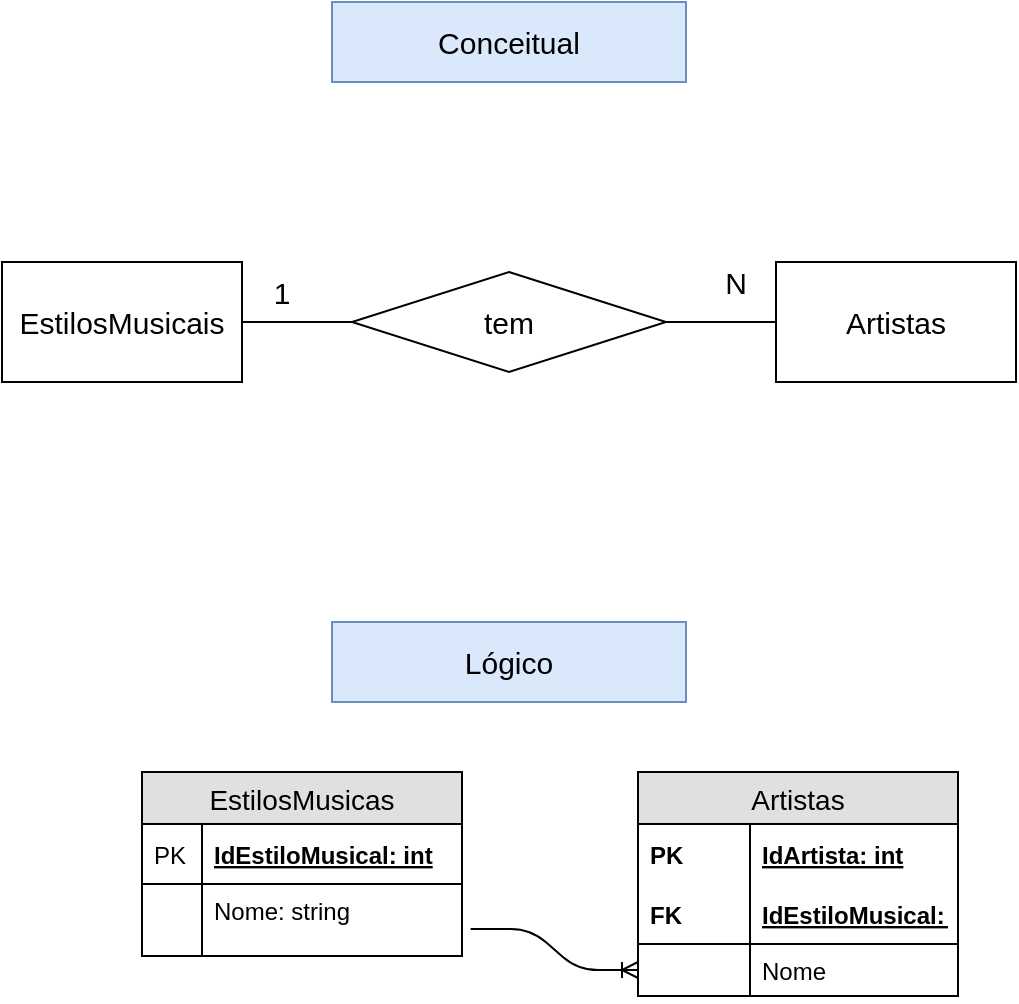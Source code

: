 <mxfile version="11.0.7" type="device"><diagram id="cNmgB6yaIkZGK1ZyMjDV" name="modelos"><mxGraphModel dx="1635" dy="860" grid="1" gridSize="10" guides="1" tooltips="1" connect="1" arrows="1" fold="1" page="1" pageScale="1" pageWidth="827" pageHeight="1169" math="0" shadow="0"><root><mxCell id="0"/><mxCell id="1" parent="0"/><mxCell id="Gz2UwkctRjiNWUEF6hUv-1" value="EstilosMusicas" style="swimlane;fontStyle=0;childLayout=stackLayout;horizontal=1;startSize=26;fillColor=#e0e0e0;horizontalStack=0;resizeParent=1;resizeParentMax=0;resizeLast=0;collapsible=1;marginBottom=0;swimlaneFillColor=#ffffff;align=center;fontSize=14;" vertex="1" parent="1"><mxGeometry x="230" y="445" width="160" height="92" as="geometry"/></mxCell><mxCell id="Gz2UwkctRjiNWUEF6hUv-2" value="IdEstiloMusical: int" style="shape=partialRectangle;top=0;left=0;right=0;bottom=1;align=left;verticalAlign=middle;fillColor=none;spacingLeft=34;spacingRight=4;overflow=hidden;rotatable=0;points=[[0,0.5],[1,0.5]];portConstraint=eastwest;dropTarget=0;fontStyle=5;fontSize=12;" vertex="1" parent="Gz2UwkctRjiNWUEF6hUv-1"><mxGeometry y="26" width="160" height="30" as="geometry"/></mxCell><mxCell id="Gz2UwkctRjiNWUEF6hUv-3" value="PK" style="shape=partialRectangle;top=0;left=0;bottom=0;fillColor=none;align=left;verticalAlign=middle;spacingLeft=4;spacingRight=4;overflow=hidden;rotatable=0;points=[];portConstraint=eastwest;part=1;fontSize=12;" vertex="1" connectable="0" parent="Gz2UwkctRjiNWUEF6hUv-2"><mxGeometry width="30" height="30" as="geometry"/></mxCell><mxCell id="Gz2UwkctRjiNWUEF6hUv-4" value="Nome: string" style="shape=partialRectangle;top=0;left=0;right=0;bottom=0;align=left;verticalAlign=top;fillColor=none;spacingLeft=34;spacingRight=4;overflow=hidden;rotatable=0;points=[[0,0.5],[1,0.5]];portConstraint=eastwest;dropTarget=0;fontSize=12;" vertex="1" parent="Gz2UwkctRjiNWUEF6hUv-1"><mxGeometry y="56" width="160" height="26" as="geometry"/></mxCell><mxCell id="Gz2UwkctRjiNWUEF6hUv-5" value="" style="shape=partialRectangle;top=0;left=0;bottom=0;fillColor=none;align=left;verticalAlign=top;spacingLeft=4;spacingRight=4;overflow=hidden;rotatable=0;points=[];portConstraint=eastwest;part=1;fontSize=12;" vertex="1" connectable="0" parent="Gz2UwkctRjiNWUEF6hUv-4"><mxGeometry width="30" height="26" as="geometry"/></mxCell><mxCell id="Gz2UwkctRjiNWUEF6hUv-10" value="" style="shape=partialRectangle;top=0;left=0;right=0;bottom=0;align=left;verticalAlign=top;fillColor=none;spacingLeft=34;spacingRight=4;overflow=hidden;rotatable=0;points=[[0,0.5],[1,0.5]];portConstraint=eastwest;dropTarget=0;fontSize=12;" vertex="1" parent="Gz2UwkctRjiNWUEF6hUv-1"><mxGeometry y="82" width="160" height="10" as="geometry"/></mxCell><mxCell id="Gz2UwkctRjiNWUEF6hUv-11" value="" style="shape=partialRectangle;top=0;left=0;bottom=0;fillColor=none;align=left;verticalAlign=top;spacingLeft=4;spacingRight=4;overflow=hidden;rotatable=0;points=[];portConstraint=eastwest;part=1;fontSize=12;" vertex="1" connectable="0" parent="Gz2UwkctRjiNWUEF6hUv-10"><mxGeometry width="30" height="10" as="geometry"/></mxCell><mxCell id="Gz2UwkctRjiNWUEF6hUv-12" value="Artistas" style="swimlane;fontStyle=0;childLayout=stackLayout;horizontal=1;startSize=26;fillColor=#e0e0e0;horizontalStack=0;resizeParent=1;resizeParentMax=0;resizeLast=0;collapsible=1;marginBottom=0;swimlaneFillColor=#ffffff;align=center;fontSize=14;" vertex="1" parent="1"><mxGeometry x="478" y="445" width="160" height="112" as="geometry"/></mxCell><mxCell id="Gz2UwkctRjiNWUEF6hUv-13" value="IdArtista: int" style="shape=partialRectangle;top=0;left=0;right=0;bottom=0;align=left;verticalAlign=middle;fillColor=none;spacingLeft=60;spacingRight=4;overflow=hidden;rotatable=0;points=[[0,0.5],[1,0.5]];portConstraint=eastwest;dropTarget=0;fontStyle=5;fontSize=12;" vertex="1" parent="Gz2UwkctRjiNWUEF6hUv-12"><mxGeometry y="26" width="160" height="30" as="geometry"/></mxCell><mxCell id="Gz2UwkctRjiNWUEF6hUv-14" value="PK" style="shape=partialRectangle;fontStyle=1;top=0;left=0;bottom=0;fillColor=none;align=left;verticalAlign=middle;spacingLeft=4;spacingRight=4;overflow=hidden;rotatable=0;points=[];portConstraint=eastwest;part=1;fontSize=12;" vertex="1" connectable="0" parent="Gz2UwkctRjiNWUEF6hUv-13"><mxGeometry width="56" height="30" as="geometry"/></mxCell><mxCell id="Gz2UwkctRjiNWUEF6hUv-15" value="IdEstiloMusical: int" style="shape=partialRectangle;top=0;left=0;right=0;bottom=1;align=left;verticalAlign=middle;fillColor=none;spacingLeft=60;spacingRight=4;overflow=hidden;rotatable=0;points=[[0,0.5],[1,0.5]];portConstraint=eastwest;dropTarget=0;fontStyle=5;fontSize=12;" vertex="1" parent="Gz2UwkctRjiNWUEF6hUv-12"><mxGeometry y="56" width="160" height="30" as="geometry"/></mxCell><mxCell id="Gz2UwkctRjiNWUEF6hUv-16" value="FK" style="shape=partialRectangle;fontStyle=1;top=0;left=0;bottom=0;fillColor=none;align=left;verticalAlign=middle;spacingLeft=4;spacingRight=4;overflow=hidden;rotatable=0;points=[];portConstraint=eastwest;part=1;fontSize=12;" vertex="1" connectable="0" parent="Gz2UwkctRjiNWUEF6hUv-15"><mxGeometry width="56" height="30" as="geometry"/></mxCell><mxCell id="Gz2UwkctRjiNWUEF6hUv-17" value="Nome" style="shape=partialRectangle;top=0;left=0;right=0;bottom=0;align=left;verticalAlign=top;fillColor=none;spacingLeft=60;spacingRight=4;overflow=hidden;rotatable=0;points=[[0,0.5],[1,0.5]];portConstraint=eastwest;dropTarget=0;fontSize=12;" vertex="1" parent="Gz2UwkctRjiNWUEF6hUv-12"><mxGeometry y="86" width="160" height="26" as="geometry"/></mxCell><mxCell id="Gz2UwkctRjiNWUEF6hUv-18" value="" style="shape=partialRectangle;top=0;left=0;bottom=0;fillColor=none;align=left;verticalAlign=top;spacingLeft=4;spacingRight=4;overflow=hidden;rotatable=0;points=[];portConstraint=eastwest;part=1;fontSize=12;" vertex="1" connectable="0" parent="Gz2UwkctRjiNWUEF6hUv-17"><mxGeometry width="56" height="26" as="geometry"/></mxCell><mxCell id="Gz2UwkctRjiNWUEF6hUv-19" value="" style="edgeStyle=entityRelationEdgeStyle;fontSize=12;html=1;endArrow=ERoneToMany;exitX=1.027;exitY=-0.355;exitDx=0;exitDy=0;exitPerimeter=0;entryX=0;entryY=0.5;entryDx=0;entryDy=0;" edge="1" parent="1" source="Gz2UwkctRjiNWUEF6hUv-10" target="Gz2UwkctRjiNWUEF6hUv-17"><mxGeometry width="100" height="100" relative="1" as="geometry"><mxPoint x="420" y="645" as="sourcePoint"/><mxPoint x="520" y="545" as="targetPoint"/></mxGeometry></mxCell><mxCell id="Gz2UwkctRjiNWUEF6hUv-22" value="Lógico" style="text;html=1;strokeColor=#6c8ebf;fillColor=#dae8fc;align=center;verticalAlign=middle;whiteSpace=wrap;rounded=0;fontSize=15;" vertex="1" parent="1"><mxGeometry x="325" y="370" width="177" height="40" as="geometry"/></mxCell><mxCell id="Gz2UwkctRjiNWUEF6hUv-23" value="Conceitual" style="text;html=1;strokeColor=#6c8ebf;fillColor=#dae8fc;align=center;verticalAlign=middle;whiteSpace=wrap;rounded=0;fontSize=15;" vertex="1" parent="1"><mxGeometry x="325" y="60" width="177" height="40" as="geometry"/></mxCell><mxCell id="Gz2UwkctRjiNWUEF6hUv-27" style="edgeStyle=orthogonalEdgeStyle;rounded=0;orthogonalLoop=1;jettySize=auto;html=1;fontSize=15;endArrow=none;endFill=0;" edge="1" parent="1" source="Gz2UwkctRjiNWUEF6hUv-24" target="Gz2UwkctRjiNWUEF6hUv-25"><mxGeometry relative="1" as="geometry"/></mxCell><mxCell id="Gz2UwkctRjiNWUEF6hUv-24" value="EstilosMusicais" style="rounded=0;whiteSpace=wrap;html=1;fontSize=15;" vertex="1" parent="1"><mxGeometry x="160" y="190" width="120" height="60" as="geometry"/></mxCell><mxCell id="Gz2UwkctRjiNWUEF6hUv-28" style="edgeStyle=orthogonalEdgeStyle;rounded=0;orthogonalLoop=1;jettySize=auto;html=1;endArrow=none;endFill=0;fontSize=15;" edge="1" parent="1" source="Gz2UwkctRjiNWUEF6hUv-25" target="Gz2UwkctRjiNWUEF6hUv-26"><mxGeometry relative="1" as="geometry"/></mxCell><mxCell id="Gz2UwkctRjiNWUEF6hUv-25" value="tem" style="rhombus;whiteSpace=wrap;html=1;fontSize=15;" vertex="1" parent="1"><mxGeometry x="335" y="195" width="157" height="50" as="geometry"/></mxCell><mxCell id="Gz2UwkctRjiNWUEF6hUv-26" value="Artistas" style="rounded=0;whiteSpace=wrap;html=1;fontSize=15;" vertex="1" parent="1"><mxGeometry x="547" y="190" width="120" height="60" as="geometry"/></mxCell><mxCell id="Gz2UwkctRjiNWUEF6hUv-29" value="1" style="text;html=1;strokeColor=none;fillColor=none;align=center;verticalAlign=middle;whiteSpace=wrap;rounded=0;fontSize=15;" vertex="1" parent="1"><mxGeometry x="280" y="195" width="40" height="20" as="geometry"/></mxCell><mxCell id="Gz2UwkctRjiNWUEF6hUv-30" value="N" style="text;html=1;strokeColor=none;fillColor=none;align=center;verticalAlign=middle;whiteSpace=wrap;rounded=0;fontSize=15;" vertex="1" parent="1"><mxGeometry x="507" y="190" width="40" height="20" as="geometry"/></mxCell></root></mxGraphModel></diagram></mxfile>